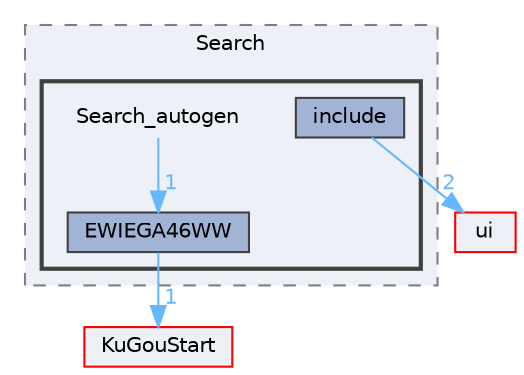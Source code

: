 digraph "Search_autogen"
{
 // LATEX_PDF_SIZE
  bgcolor="transparent";
  edge [fontname=Helvetica,fontsize=10,labelfontname=Helvetica,labelfontsize=10];
  node [fontname=Helvetica,fontsize=10,shape=box,height=0.2,width=0.4];
  compound=true
  subgraph clusterdir_f4e72d1bf598f13a305c13713b116183 {
    graph [ bgcolor="#edf0f7", pencolor="grey50", label="Search", fontname=Helvetica,fontsize=10 style="filled,dashed", URL="dir_f4e72d1bf598f13a305c13713b116183.html",tooltip=""]
  subgraph clusterdir_09b1205b687275e2eda5b616474fc23d {
    graph [ bgcolor="#edf0f7", pencolor="grey25", label="", fontname=Helvetica,fontsize=10 style="filled,bold", URL="dir_09b1205b687275e2eda5b616474fc23d.html",tooltip=""]
    dir_09b1205b687275e2eda5b616474fc23d [shape=plaintext, label="Search_autogen"];
  dir_88f1af1f2bdc7ee659a8cba80c929e8a [label="EWIEGA46WW", fillcolor="#a2b4d6", color="grey25", style="filled", URL="dir_88f1af1f2bdc7ee659a8cba80c929e8a.html",tooltip=""];
  dir_3770a44f3ac86e9f503133d6ac8b1e3c [label="include", fillcolor="#a2b4d6", color="grey25", style="filled", URL="dir_3770a44f3ac86e9f503133d6ac8b1e3c.html",tooltip=""];
  }
  }
  dir_1788f8309b1a812dcb800a185471cf6c [label="ui", fillcolor="#edf0f7", color="red", style="filled", URL="dir_1788f8309b1a812dcb800a185471cf6c.html",tooltip=""];
  dir_e60601b218beddc6af0778ac41ea9cb2 [label="KuGouStart", fillcolor="#edf0f7", color="red", style="filled", URL="dir_e60601b218beddc6af0778ac41ea9cb2.html",tooltip=""];
  dir_09b1205b687275e2eda5b616474fc23d->dir_88f1af1f2bdc7ee659a8cba80c929e8a [headlabel="1", labeldistance=1.5 headhref="dir_000322_000106.html" href="dir_000322_000106.html" color="steelblue1" fontcolor="steelblue1"];
  dir_88f1af1f2bdc7ee659a8cba80c929e8a->dir_e60601b218beddc6af0778ac41ea9cb2 [headlabel="1", labeldistance=1.5 headhref="dir_000106_000172.html" href="dir_000106_000172.html" color="steelblue1" fontcolor="steelblue1"];
  dir_3770a44f3ac86e9f503133d6ac8b1e3c->dir_1788f8309b1a812dcb800a185471cf6c [headlabel="2", labeldistance=1.5 headhref="dir_000150_000351.html" href="dir_000150_000351.html" color="steelblue1" fontcolor="steelblue1"];
}
